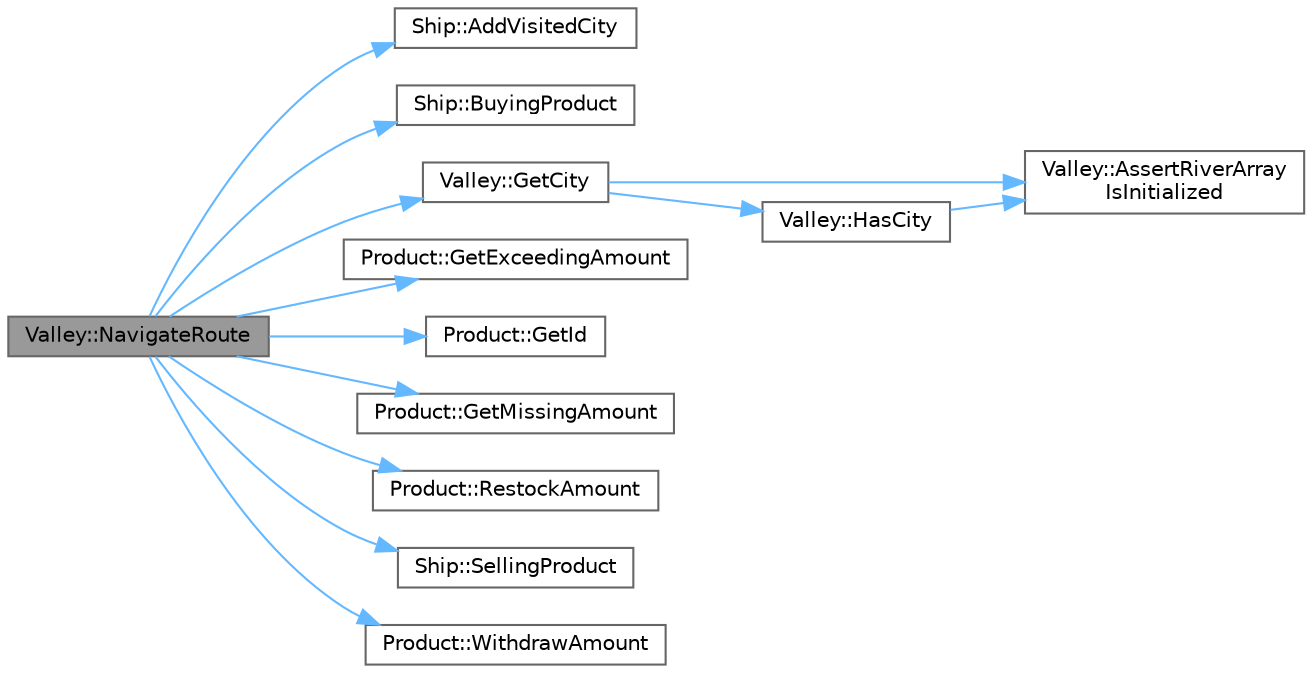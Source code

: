 digraph "Valley::NavigateRoute"
{
 // LATEX_PDF_SIZE
  bgcolor="transparent";
  edge [fontname=Helvetica,fontsize=10,labelfontname=Helvetica,labelfontsize=10];
  node [fontname=Helvetica,fontsize=10,shape=box,height=0.2,width=0.4];
  rankdir="LR";
  Node1 [id="Node000001",label="Valley::NavigateRoute",height=0.2,width=0.4,color="gray40", fillcolor="grey60", style="filled", fontcolor="black",tooltip="Navigates the specified route, updating the cities of the valley accordingly."];
  Node1 -> Node2 [id="edge1_Node000001_Node000002",color="steelblue1",style="solid",tooltip=" "];
  Node2 [id="Node000002",label="Ship::AddVisitedCity",height=0.2,width=0.4,color="grey40", fillcolor="white", style="filled",URL="$classShip.html#ab23c83b11f4a3aadbbaaeff062975b76",tooltip="Adds a city to the list of visited cities."];
  Node1 -> Node3 [id="edge2_Node000001_Node000003",color="steelblue1",style="solid",tooltip=" "];
  Node3 [id="Node000003",label="Ship::BuyingProduct",height=0.2,width=0.4,color="grey40", fillcolor="white", style="filled",URL="$classShip.html#abfe895d54721c20ddcff465cf37ac308",tooltip="Getter for the buying product."];
  Node1 -> Node4 [id="edge3_Node000001_Node000004",color="steelblue1",style="solid",tooltip=" "];
  Node4 [id="Node000004",label="Valley::GetCity",height=0.2,width=0.4,color="grey40", fillcolor="white", style="filled",URL="$classValley.html#a75ff9182c65289925ff544ac37e6b792",tooltip="Gets the city with the specified ID."];
  Node4 -> Node5 [id="edge4_Node000004_Node000005",color="steelblue1",style="solid",tooltip=" "];
  Node5 [id="Node000005",label="Valley::AssertRiverArray\lIsInitialized",height=0.2,width=0.4,color="grey40", fillcolor="white", style="filled",URL="$classValley.html#a9ce0d2c2139f10629fcb12ec2e261f35",tooltip="Asserts that the river array is initialized."];
  Node4 -> Node6 [id="edge5_Node000004_Node000006",color="steelblue1",style="solid",tooltip=" "];
  Node6 [id="Node000006",label="Valley::HasCity",height=0.2,width=0.4,color="grey40", fillcolor="white", style="filled",URL="$classValley.html#ab9ae654d0a8f51b5c80ec9e88447fe7d",tooltip="Checks if a city with the specified ID exists."];
  Node6 -> Node5 [id="edge6_Node000006_Node000005",color="steelblue1",style="solid",tooltip=" "];
  Node1 -> Node7 [id="edge7_Node000001_Node000007",color="steelblue1",style="solid",tooltip=" "];
  Node7 [id="Node000007",label="Product::GetExceedingAmount",height=0.2,width=0.4,color="grey40", fillcolor="white", style="filled",URL="$classProduct.html#a8f4bf3557d4819295e408fbf938e77bd",tooltip="Get the exceeding amount of the product. This method returns 0 if the product has a negative balance ..."];
  Node1 -> Node8 [id="edge8_Node000001_Node000008",color="steelblue1",style="solid",tooltip=" "];
  Node8 [id="Node000008",label="Product::GetId",height=0.2,width=0.4,color="grey40", fillcolor="white", style="filled",URL="$classProduct.html#adae0bac61207aedcba747c07bbd0b893",tooltip="Get the ID of the product."];
  Node1 -> Node9 [id="edge9_Node000001_Node000009",color="steelblue1",style="solid",tooltip=" "];
  Node9 [id="Node000009",label="Product::GetMissingAmount",height=0.2,width=0.4,color="grey40", fillcolor="white", style="filled",URL="$classProduct.html#a0c42f35816a3fa42d9f3f985ca23f90a",tooltip="Get the missing amount of the product. This method returns 0 if the product has a positive balance (G..."];
  Node1 -> Node10 [id="edge10_Node000001_Node000010",color="steelblue1",style="solid",tooltip=" "];
  Node10 [id="Node000010",label="Product::RestockAmount",height=0.2,width=0.4,color="grey40", fillcolor="white", style="filled",URL="$classProduct.html#af78eb83686a0703b6818721d31d0e7c2",tooltip="Restock a certain amount of the product. This method will not update the weights and volumes on any c..."];
  Node1 -> Node11 [id="edge11_Node000001_Node000011",color="steelblue1",style="solid",tooltip=" "];
  Node11 [id="Node000011",label="Ship::SellingProduct",height=0.2,width=0.4,color="grey40", fillcolor="white", style="filled",URL="$classShip.html#af97be45c84069be682979f6c9d90880f",tooltip="Getter for the selling product."];
  Node1 -> Node12 [id="edge12_Node000001_Node000012",color="steelblue1",style="solid",tooltip=" "];
  Node12 [id="Node000012",label="Product::WithdrawAmount",height=0.2,width=0.4,color="grey40", fillcolor="white", style="filled",URL="$classProduct.html#a8dbcd165158a8d6f1f6d6fb143674890",tooltip="Withdraw a certain amount from the product. This method will not update the weights and volumes on an..."];
}
